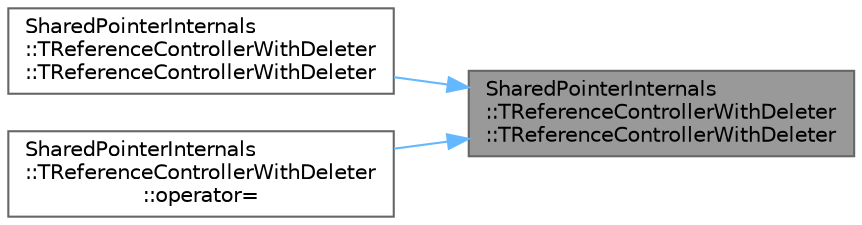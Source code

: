 digraph "SharedPointerInternals::TReferenceControllerWithDeleter::TReferenceControllerWithDeleter"
{
 // INTERACTIVE_SVG=YES
 // LATEX_PDF_SIZE
  bgcolor="transparent";
  edge [fontname=Helvetica,fontsize=10,labelfontname=Helvetica,labelfontsize=10];
  node [fontname=Helvetica,fontsize=10,shape=box,height=0.2,width=0.4];
  rankdir="RL";
  Node1 [id="Node000001",label="SharedPointerInternals\l::TReferenceControllerWithDeleter\l::TReferenceControllerWithDeleter",height=0.2,width=0.4,color="gray40", fillcolor="grey60", style="filled", fontcolor="black",tooltip=" "];
  Node1 -> Node2 [id="edge1_Node000001_Node000002",dir="back",color="steelblue1",style="solid",tooltip=" "];
  Node2 [id="Node000002",label="SharedPointerInternals\l::TReferenceControllerWithDeleter\l::TReferenceControllerWithDeleter",height=0.2,width=0.4,color="grey40", fillcolor="white", style="filled",URL="$d9/d56/classSharedPointerInternals_1_1TReferenceControllerWithDeleter.html#ada0dd358781fe353afa4ea1abeb1c712",tooltip=" "];
  Node1 -> Node3 [id="edge2_Node000001_Node000003",dir="back",color="steelblue1",style="solid",tooltip=" "];
  Node3 [id="Node000003",label="SharedPointerInternals\l::TReferenceControllerWithDeleter\l::operator=",height=0.2,width=0.4,color="grey40", fillcolor="white", style="filled",URL="$d9/d56/classSharedPointerInternals_1_1TReferenceControllerWithDeleter.html#ab3b2543994761987cba8822d4156c691",tooltip=" "];
}
